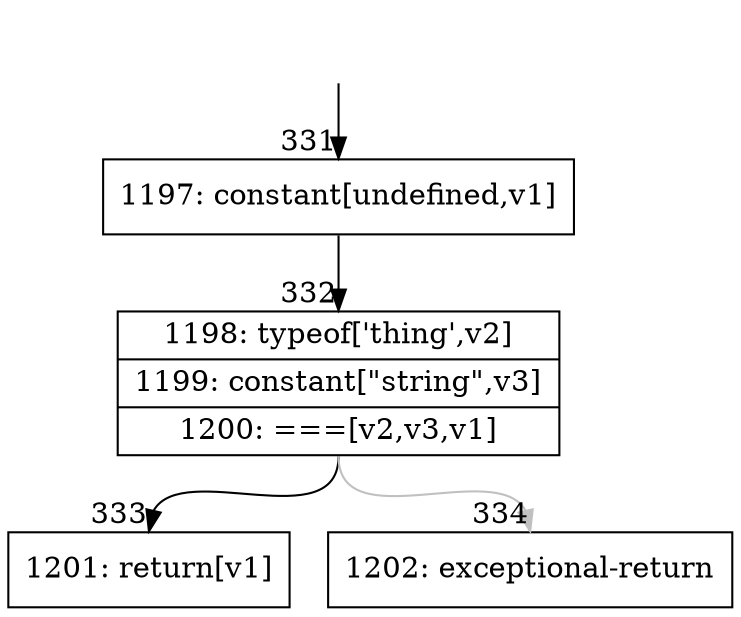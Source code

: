 digraph {
rankdir="TD"
BB_entry24[shape=none,label=""];
BB_entry24 -> BB331 [tailport=s, headport=n, headlabel="    331"]
BB331 [shape=record label="{1197: constant[undefined,v1]}" ] 
BB331 -> BB332 [tailport=s, headport=n, headlabel="      332"]
BB332 [shape=record label="{1198: typeof['thing',v2]|1199: constant[\"string\",v3]|1200: ===[v2,v3,v1]}" ] 
BB332 -> BB333 [tailport=s, headport=n, headlabel="      333"]
BB332 -> BB334 [tailport=s, headport=n, color=gray, headlabel="      334"]
BB333 [shape=record label="{1201: return[v1]}" ] 
BB334 [shape=record label="{1202: exceptional-return}" ] 
//#$~ 584
}
